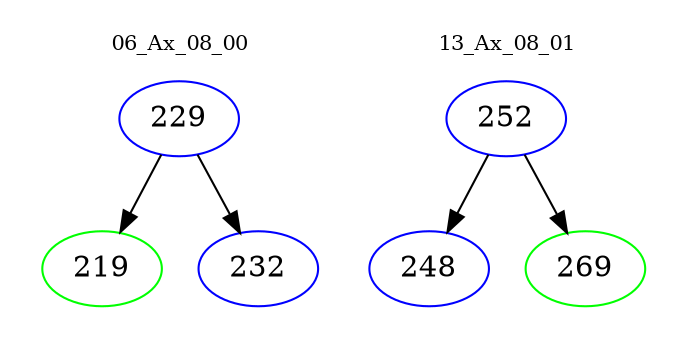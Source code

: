 digraph{
subgraph cluster_0 {
color = white
label = "06_Ax_08_00";
fontsize=10;
T0_229 [label="229", color="blue"]
T0_229 -> T0_219 [color="black"]
T0_219 [label="219", color="green"]
T0_229 -> T0_232 [color="black"]
T0_232 [label="232", color="blue"]
}
subgraph cluster_1 {
color = white
label = "13_Ax_08_01";
fontsize=10;
T1_252 [label="252", color="blue"]
T1_252 -> T1_248 [color="black"]
T1_248 [label="248", color="blue"]
T1_252 -> T1_269 [color="black"]
T1_269 [label="269", color="green"]
}
}
